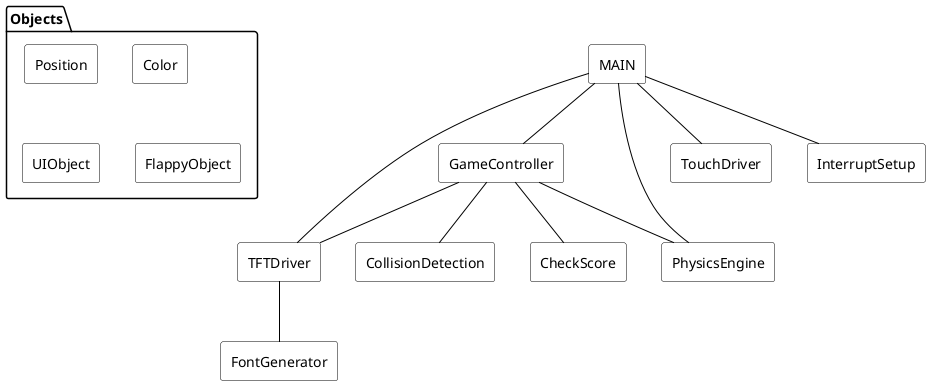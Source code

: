 @startuml
skinparam sequence {
    ArrowColor Black
    ActorBorderColor Black
    LifeLineBorderColor Black
    ArrowMessageAlignment center
    ParticipantBorderColor Black
    ParticipantBackgroundColor White
    BoxBorderColor Black
}

skinparam Collections {
    BorderColor Black
    BackgroundColor White
}
skinparam rectangle {
    BorderColor Black
    BackgroundColor White
}
rectangle MAIN

rectangle TFTDriver
rectangle TouchDriver
rectangle CollisionDetection
rectangle CheckScore
rectangle PhysicsEngine
rectangle InterruptSetup
rectangle GameController

rectangle FontGenerator

MAIN -- TFTDriver
MAIN -- TouchDriver
MAIN -- PhysicsEngine
MAIN -- InterruptSetup
MAIN -- GameController

GameController -- CollisionDetection
GameController -- CheckScore
GameController -- TFTDriver
GameController -- PhysicsEngine

TFTDriver -- FontGenerator

folder Objects {
    rectangle Position
    rectangle Color
    rectangle UIObject
    rectangle FlappyObject
}
@enduml